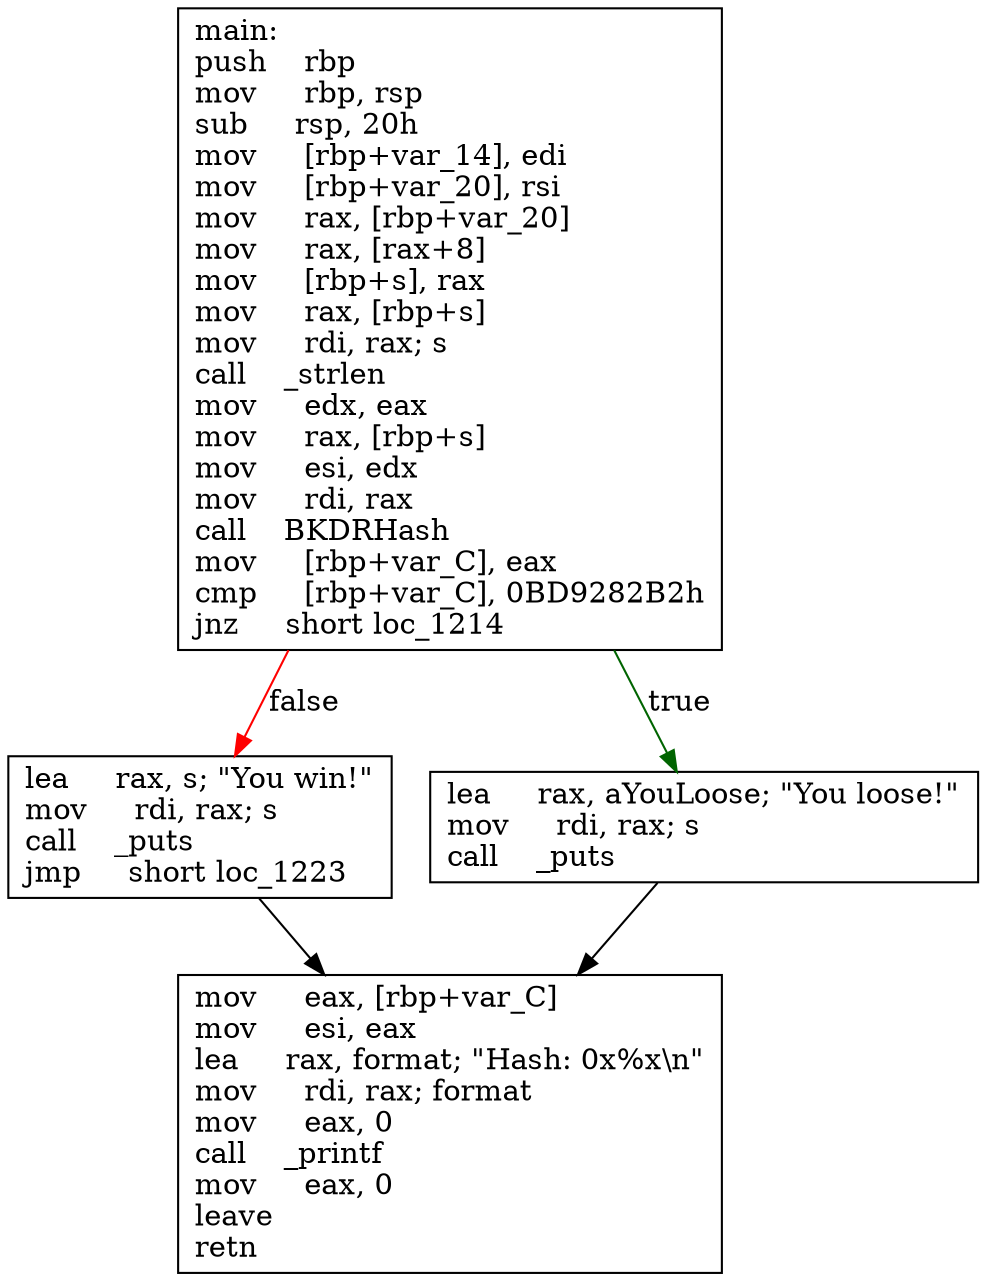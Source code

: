 digraph "main" {
	graph [
	];
	node [
		shape = "box"
	];
	edge [
	];
	"0" [
		label = "main:\lpush    rbp\lmov     rbp, rsp\lsub     rsp, 20h\lmov     [rbp+var_14], edi\lmov     [rbp+var_20], rsi\lmov     rax, [rbp+var_20]\lmov     rax, [rax+8]\lmov     [rbp+s], rax\lmov     rax, [rbp+s]\lmov     rdi, rax; s\lcall    _strlen\lmov     edx, eax\lmov     rax, [rbp+s]\lmov     esi, edx\lmov     rdi, rax\lcall    BKDRHash\lmov     [rbp+var_C], eax\lcmp     [rbp+var_C], 0BD9282B2h\ljnz     short loc_1214\l"
	];
	"1" [
		label = "lea     rax, s; \"You win!\"\lmov     rdi, rax; s\lcall    _puts\ljmp     short loc_1223\l"
	];
	"2" [
		label = "lea     rax, aYouLoose; \"You loose!\"\lmov     rdi, rax; s\lcall    _puts\l"
	];
	"3" [
		label = "mov     eax, [rbp+var_C]\lmov     esi, eax\llea     rax, format; \"Hash: 0x%x\\n\"\lmov     rdi, rax; format\lmov     eax, 0\lcall    _printf\lmov     eax, 0\lleave\lretn\l"
	];
// node 0
	"0" -> "1" [ label = "false", color = red ];
	"0" -> "2" [ label = "true", color = darkgreen ];
// node 1
	"1" -> "3" [ ];
// node 2
	"2" -> "3" [ ];
// node 3
}
